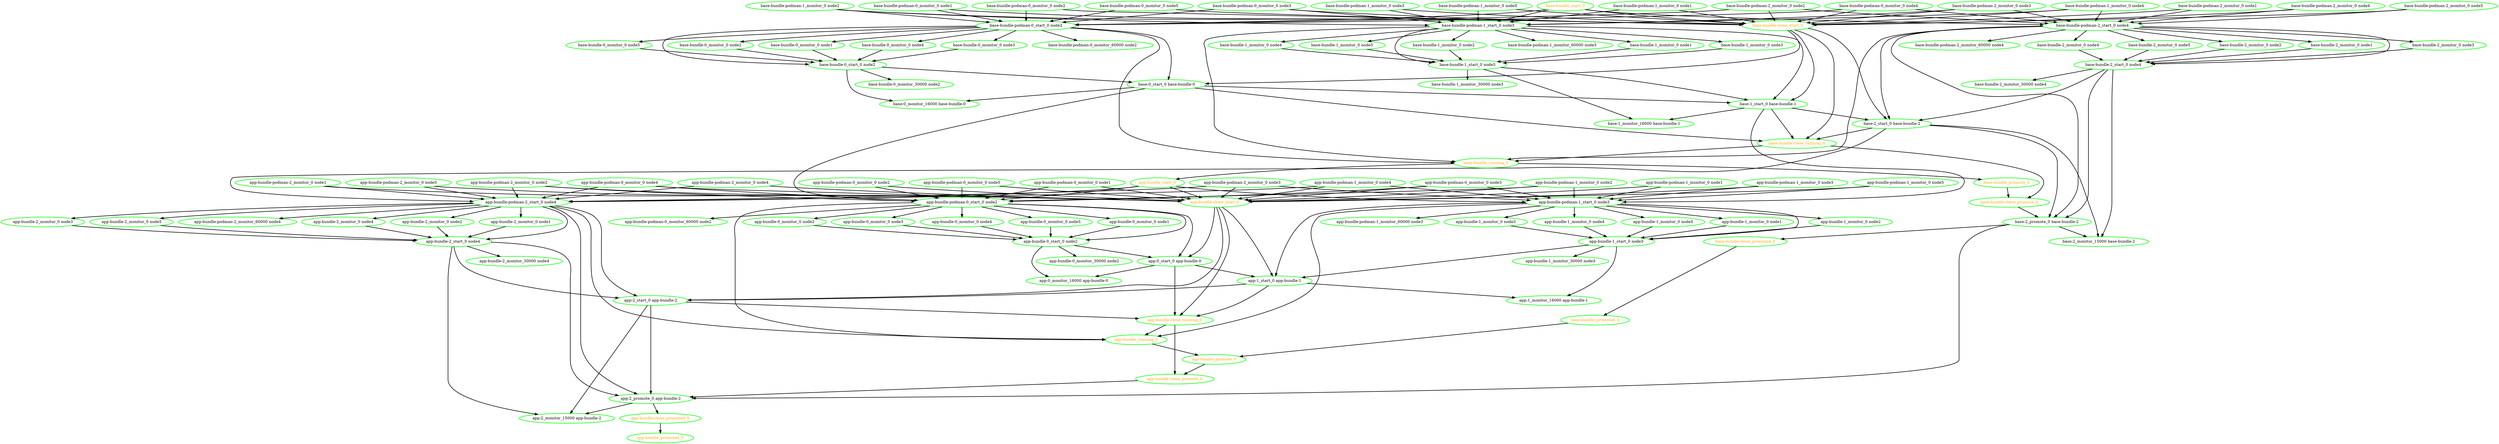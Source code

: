  digraph "g" {
"app-bundle-0_monitor_0 node1" -> "app-bundle-0_start_0 node2" [ style = bold]
"app-bundle-0_monitor_0 node1" [ style=bold color="green" fontcolor="black"]
"app-bundle-0_monitor_0 node2" -> "app-bundle-0_start_0 node2" [ style = bold]
"app-bundle-0_monitor_0 node2" [ style=bold color="green" fontcolor="black"]
"app-bundle-0_monitor_0 node3" -> "app-bundle-0_start_0 node2" [ style = bold]
"app-bundle-0_monitor_0 node3" [ style=bold color="green" fontcolor="black"]
"app-bundle-0_monitor_0 node4" -> "app-bundle-0_start_0 node2" [ style = bold]
"app-bundle-0_monitor_0 node4" [ style=bold color="green" fontcolor="black"]
"app-bundle-0_monitor_0 node5" -> "app-bundle-0_start_0 node2" [ style = bold]
"app-bundle-0_monitor_0 node5" [ style=bold color="green" fontcolor="black"]
"app-bundle-0_monitor_30000 node2" [ style=bold color="green" fontcolor="black"]
"app-bundle-0_start_0 node2" -> "app-bundle-0_monitor_30000 node2" [ style = bold]
"app-bundle-0_start_0 node2" -> "app:0_monitor_16000 app-bundle-0" [ style = bold]
"app-bundle-0_start_0 node2" -> "app:0_start_0 app-bundle-0" [ style = bold]
"app-bundle-0_start_0 node2" [ style=bold color="green" fontcolor="black"]
"app-bundle-1_monitor_0 node1" -> "app-bundle-1_start_0 node3" [ style = bold]
"app-bundle-1_monitor_0 node1" [ style=bold color="green" fontcolor="black"]
"app-bundle-1_monitor_0 node2" -> "app-bundle-1_start_0 node3" [ style = bold]
"app-bundle-1_monitor_0 node2" [ style=bold color="green" fontcolor="black"]
"app-bundle-1_monitor_0 node3" -> "app-bundle-1_start_0 node3" [ style = bold]
"app-bundle-1_monitor_0 node3" [ style=bold color="green" fontcolor="black"]
"app-bundle-1_monitor_0 node4" -> "app-bundle-1_start_0 node3" [ style = bold]
"app-bundle-1_monitor_0 node4" [ style=bold color="green" fontcolor="black"]
"app-bundle-1_monitor_0 node5" -> "app-bundle-1_start_0 node3" [ style = bold]
"app-bundle-1_monitor_0 node5" [ style=bold color="green" fontcolor="black"]
"app-bundle-1_monitor_30000 node3" [ style=bold color="green" fontcolor="black"]
"app-bundle-1_start_0 node3" -> "app-bundle-1_monitor_30000 node3" [ style = bold]
"app-bundle-1_start_0 node3" -> "app:1_monitor_16000 app-bundle-1" [ style = bold]
"app-bundle-1_start_0 node3" -> "app:1_start_0 app-bundle-1" [ style = bold]
"app-bundle-1_start_0 node3" [ style=bold color="green" fontcolor="black"]
"app-bundle-2_monitor_0 node1" -> "app-bundle-2_start_0 node4" [ style = bold]
"app-bundle-2_monitor_0 node1" [ style=bold color="green" fontcolor="black"]
"app-bundle-2_monitor_0 node2" -> "app-bundle-2_start_0 node4" [ style = bold]
"app-bundle-2_monitor_0 node2" [ style=bold color="green" fontcolor="black"]
"app-bundle-2_monitor_0 node3" -> "app-bundle-2_start_0 node4" [ style = bold]
"app-bundle-2_monitor_0 node3" [ style=bold color="green" fontcolor="black"]
"app-bundle-2_monitor_0 node4" -> "app-bundle-2_start_0 node4" [ style = bold]
"app-bundle-2_monitor_0 node4" [ style=bold color="green" fontcolor="black"]
"app-bundle-2_monitor_0 node5" -> "app-bundle-2_start_0 node4" [ style = bold]
"app-bundle-2_monitor_0 node5" [ style=bold color="green" fontcolor="black"]
"app-bundle-2_monitor_30000 node4" [ style=bold color="green" fontcolor="black"]
"app-bundle-2_start_0 node4" -> "app-bundle-2_monitor_30000 node4" [ style = bold]
"app-bundle-2_start_0 node4" -> "app:2_monitor_15000 app-bundle-2" [ style = bold]
"app-bundle-2_start_0 node4" -> "app:2_promote_0 app-bundle-2" [ style = bold]
"app-bundle-2_start_0 node4" -> "app:2_start_0 app-bundle-2" [ style = bold]
"app-bundle-2_start_0 node4" [ style=bold color="green" fontcolor="black"]
"app-bundle-clone_promote_0" -> "app:2_promote_0 app-bundle-2" [ style = bold]
"app-bundle-clone_promote_0" [ style=bold color="green" fontcolor="orange"]
"app-bundle-clone_promoted_0" -> "app-bundle_promoted_0" [ style = bold]
"app-bundle-clone_promoted_0" [ style=bold color="green" fontcolor="orange"]
"app-bundle-clone_running_0" -> "app-bundle-clone_promote_0" [ style = bold]
"app-bundle-clone_running_0" -> "app-bundle_running_0" [ style = bold]
"app-bundle-clone_running_0" [ style=bold color="green" fontcolor="orange"]
"app-bundle-clone_start_0" -> "app-bundle-clone_running_0" [ style = bold]
"app-bundle-clone_start_0" -> "app:0_start_0 app-bundle-0" [ style = bold]
"app-bundle-clone_start_0" -> "app:1_start_0 app-bundle-1" [ style = bold]
"app-bundle-clone_start_0" -> "app:2_start_0 app-bundle-2" [ style = bold]
"app-bundle-clone_start_0" [ style=bold color="green" fontcolor="orange"]
"app-bundle-podman-0_monitor_0 node1" -> "app-bundle-clone_start_0" [ style = bold]
"app-bundle-podman-0_monitor_0 node1" -> "app-bundle-podman-0_start_0 node2" [ style = bold]
"app-bundle-podman-0_monitor_0 node1" [ style=bold color="green" fontcolor="black"]
"app-bundle-podman-0_monitor_0 node2" -> "app-bundle-clone_start_0" [ style = bold]
"app-bundle-podman-0_monitor_0 node2" -> "app-bundle-podman-0_start_0 node2" [ style = bold]
"app-bundle-podman-0_monitor_0 node2" [ style=bold color="green" fontcolor="black"]
"app-bundle-podman-0_monitor_0 node3" -> "app-bundle-clone_start_0" [ style = bold]
"app-bundle-podman-0_monitor_0 node3" -> "app-bundle-podman-0_start_0 node2" [ style = bold]
"app-bundle-podman-0_monitor_0 node3" -> "app-bundle-podman-1_start_0 node3" [ style = bold]
"app-bundle-podman-0_monitor_0 node3" [ style=bold color="green" fontcolor="black"]
"app-bundle-podman-0_monitor_0 node4" -> "app-bundle-clone_start_0" [ style = bold]
"app-bundle-podman-0_monitor_0 node4" -> "app-bundle-podman-0_start_0 node2" [ style = bold]
"app-bundle-podman-0_monitor_0 node4" -> "app-bundle-podman-2_start_0 node4" [ style = bold]
"app-bundle-podman-0_monitor_0 node4" [ style=bold color="green" fontcolor="black"]
"app-bundle-podman-0_monitor_0 node5" -> "app-bundle-clone_start_0" [ style = bold]
"app-bundle-podman-0_monitor_0 node5" -> "app-bundle-podman-0_start_0 node2" [ style = bold]
"app-bundle-podman-0_monitor_0 node5" [ style=bold color="green" fontcolor="black"]
"app-bundle-podman-0_monitor_60000 node2" [ style=bold color="green" fontcolor="black"]
"app-bundle-podman-0_start_0 node2" -> "app-bundle-0_monitor_0 node1" [ style = bold]
"app-bundle-podman-0_start_0 node2" -> "app-bundle-0_monitor_0 node2" [ style = bold]
"app-bundle-podman-0_start_0 node2" -> "app-bundle-0_monitor_0 node3" [ style = bold]
"app-bundle-podman-0_start_0 node2" -> "app-bundle-0_monitor_0 node4" [ style = bold]
"app-bundle-podman-0_start_0 node2" -> "app-bundle-0_monitor_0 node5" [ style = bold]
"app-bundle-podman-0_start_0 node2" -> "app-bundle-0_start_0 node2" [ style = bold]
"app-bundle-podman-0_start_0 node2" -> "app-bundle-podman-0_monitor_60000 node2" [ style = bold]
"app-bundle-podman-0_start_0 node2" -> "app-bundle_running_0" [ style = bold]
"app-bundle-podman-0_start_0 node2" -> "app:0_start_0 app-bundle-0" [ style = bold]
"app-bundle-podman-0_start_0 node2" [ style=bold color="green" fontcolor="black"]
"app-bundle-podman-1_monitor_0 node1" -> "app-bundle-clone_start_0" [ style = bold]
"app-bundle-podman-1_monitor_0 node1" -> "app-bundle-podman-1_start_0 node3" [ style = bold]
"app-bundle-podman-1_monitor_0 node1" [ style=bold color="green" fontcolor="black"]
"app-bundle-podman-1_monitor_0 node2" -> "app-bundle-clone_start_0" [ style = bold]
"app-bundle-podman-1_monitor_0 node2" -> "app-bundle-podman-0_start_0 node2" [ style = bold]
"app-bundle-podman-1_monitor_0 node2" -> "app-bundle-podman-1_start_0 node3" [ style = bold]
"app-bundle-podman-1_monitor_0 node2" [ style=bold color="green" fontcolor="black"]
"app-bundle-podman-1_monitor_0 node3" -> "app-bundle-clone_start_0" [ style = bold]
"app-bundle-podman-1_monitor_0 node3" -> "app-bundle-podman-1_start_0 node3" [ style = bold]
"app-bundle-podman-1_monitor_0 node3" [ style=bold color="green" fontcolor="black"]
"app-bundle-podman-1_monitor_0 node4" -> "app-bundle-clone_start_0" [ style = bold]
"app-bundle-podman-1_monitor_0 node4" -> "app-bundle-podman-1_start_0 node3" [ style = bold]
"app-bundle-podman-1_monitor_0 node4" -> "app-bundle-podman-2_start_0 node4" [ style = bold]
"app-bundle-podman-1_monitor_0 node4" [ style=bold color="green" fontcolor="black"]
"app-bundle-podman-1_monitor_0 node5" -> "app-bundle-clone_start_0" [ style = bold]
"app-bundle-podman-1_monitor_0 node5" -> "app-bundle-podman-1_start_0 node3" [ style = bold]
"app-bundle-podman-1_monitor_0 node5" [ style=bold color="green" fontcolor="black"]
"app-bundle-podman-1_monitor_60000 node3" [ style=bold color="green" fontcolor="black"]
"app-bundle-podman-1_start_0 node3" -> "app-bundle-1_monitor_0 node1" [ style = bold]
"app-bundle-podman-1_start_0 node3" -> "app-bundle-1_monitor_0 node2" [ style = bold]
"app-bundle-podman-1_start_0 node3" -> "app-bundle-1_monitor_0 node3" [ style = bold]
"app-bundle-podman-1_start_0 node3" -> "app-bundle-1_monitor_0 node4" [ style = bold]
"app-bundle-podman-1_start_0 node3" -> "app-bundle-1_monitor_0 node5" [ style = bold]
"app-bundle-podman-1_start_0 node3" -> "app-bundle-1_start_0 node3" [ style = bold]
"app-bundle-podman-1_start_0 node3" -> "app-bundle-podman-1_monitor_60000 node3" [ style = bold]
"app-bundle-podman-1_start_0 node3" -> "app-bundle_running_0" [ style = bold]
"app-bundle-podman-1_start_0 node3" -> "app:1_start_0 app-bundle-1" [ style = bold]
"app-bundle-podman-1_start_0 node3" [ style=bold color="green" fontcolor="black"]
"app-bundle-podman-2_monitor_0 node1" -> "app-bundle-clone_start_0" [ style = bold]
"app-bundle-podman-2_monitor_0 node1" -> "app-bundle-podman-2_start_0 node4" [ style = bold]
"app-bundle-podman-2_monitor_0 node1" [ style=bold color="green" fontcolor="black"]
"app-bundle-podman-2_monitor_0 node2" -> "app-bundle-clone_start_0" [ style = bold]
"app-bundle-podman-2_monitor_0 node2" -> "app-bundle-podman-0_start_0 node2" [ style = bold]
"app-bundle-podman-2_monitor_0 node2" -> "app-bundle-podman-2_start_0 node4" [ style = bold]
"app-bundle-podman-2_monitor_0 node2" [ style=bold color="green" fontcolor="black"]
"app-bundle-podman-2_monitor_0 node3" -> "app-bundle-clone_start_0" [ style = bold]
"app-bundle-podman-2_monitor_0 node3" -> "app-bundle-podman-1_start_0 node3" [ style = bold]
"app-bundle-podman-2_monitor_0 node3" -> "app-bundle-podman-2_start_0 node4" [ style = bold]
"app-bundle-podman-2_monitor_0 node3" [ style=bold color="green" fontcolor="black"]
"app-bundle-podman-2_monitor_0 node4" -> "app-bundle-clone_start_0" [ style = bold]
"app-bundle-podman-2_monitor_0 node4" -> "app-bundle-podman-2_start_0 node4" [ style = bold]
"app-bundle-podman-2_monitor_0 node4" [ style=bold color="green" fontcolor="black"]
"app-bundle-podman-2_monitor_0 node5" -> "app-bundle-clone_start_0" [ style = bold]
"app-bundle-podman-2_monitor_0 node5" -> "app-bundle-podman-2_start_0 node4" [ style = bold]
"app-bundle-podman-2_monitor_0 node5" [ style=bold color="green" fontcolor="black"]
"app-bundle-podman-2_monitor_60000 node4" [ style=bold color="green" fontcolor="black"]
"app-bundle-podman-2_start_0 node4" -> "app-bundle-2_monitor_0 node1" [ style = bold]
"app-bundle-podman-2_start_0 node4" -> "app-bundle-2_monitor_0 node2" [ style = bold]
"app-bundle-podman-2_start_0 node4" -> "app-bundle-2_monitor_0 node3" [ style = bold]
"app-bundle-podman-2_start_0 node4" -> "app-bundle-2_monitor_0 node4" [ style = bold]
"app-bundle-podman-2_start_0 node4" -> "app-bundle-2_monitor_0 node5" [ style = bold]
"app-bundle-podman-2_start_0 node4" -> "app-bundle-2_start_0 node4" [ style = bold]
"app-bundle-podman-2_start_0 node4" -> "app-bundle-podman-2_monitor_60000 node4" [ style = bold]
"app-bundle-podman-2_start_0 node4" -> "app-bundle_running_0" [ style = bold]
"app-bundle-podman-2_start_0 node4" -> "app:2_promote_0 app-bundle-2" [ style = bold]
"app-bundle-podman-2_start_0 node4" -> "app:2_start_0 app-bundle-2" [ style = bold]
"app-bundle-podman-2_start_0 node4" [ style=bold color="green" fontcolor="black"]
"app-bundle_promote_0" -> "app-bundle-clone_promote_0" [ style = bold]
"app-bundle_promote_0" [ style=bold color="green" fontcolor="orange"]
"app-bundle_promoted_0" [ style=bold color="green" fontcolor="orange"]
"app-bundle_running_0" -> "app-bundle_promote_0" [ style = bold]
"app-bundle_running_0" [ style=bold color="green" fontcolor="orange"]
"app-bundle_start_0" -> "app-bundle-clone_start_0" [ style = bold]
"app-bundle_start_0" -> "app-bundle-podman-0_start_0 node2" [ style = bold]
"app-bundle_start_0" -> "app-bundle-podman-1_start_0 node3" [ style = bold]
"app-bundle_start_0" -> "app-bundle-podman-2_start_0 node4" [ style = bold]
"app-bundle_start_0" [ style=bold color="green" fontcolor="orange"]
"app:0_monitor_16000 app-bundle-0" [ style=bold color="green" fontcolor="black"]
"app:0_start_0 app-bundle-0" -> "app-bundle-clone_running_0" [ style = bold]
"app:0_start_0 app-bundle-0" -> "app:0_monitor_16000 app-bundle-0" [ style = bold]
"app:0_start_0 app-bundle-0" -> "app:1_start_0 app-bundle-1" [ style = bold]
"app:0_start_0 app-bundle-0" [ style=bold color="green" fontcolor="black"]
"app:1_monitor_16000 app-bundle-1" [ style=bold color="green" fontcolor="black"]
"app:1_start_0 app-bundle-1" -> "app-bundle-clone_running_0" [ style = bold]
"app:1_start_0 app-bundle-1" -> "app:1_monitor_16000 app-bundle-1" [ style = bold]
"app:1_start_0 app-bundle-1" -> "app:2_start_0 app-bundle-2" [ style = bold]
"app:1_start_0 app-bundle-1" [ style=bold color="green" fontcolor="black"]
"app:2_monitor_15000 app-bundle-2" [ style=bold color="green" fontcolor="black"]
"app:2_promote_0 app-bundle-2" -> "app-bundle-clone_promoted_0" [ style = bold]
"app:2_promote_0 app-bundle-2" -> "app:2_monitor_15000 app-bundle-2" [ style = bold]
"app:2_promote_0 app-bundle-2" [ style=bold color="green" fontcolor="black"]
"app:2_start_0 app-bundle-2" -> "app-bundle-clone_running_0" [ style = bold]
"app:2_start_0 app-bundle-2" -> "app:2_monitor_15000 app-bundle-2" [ style = bold]
"app:2_start_0 app-bundle-2" -> "app:2_promote_0 app-bundle-2" [ style = bold]
"app:2_start_0 app-bundle-2" [ style=bold color="green" fontcolor="black"]
"base-bundle-0_monitor_0 node1" -> "base-bundle-0_start_0 node2" [ style = bold]
"base-bundle-0_monitor_0 node1" [ style=bold color="green" fontcolor="black"]
"base-bundle-0_monitor_0 node2" -> "base-bundle-0_start_0 node2" [ style = bold]
"base-bundle-0_monitor_0 node2" [ style=bold color="green" fontcolor="black"]
"base-bundle-0_monitor_0 node3" -> "base-bundle-0_start_0 node2" [ style = bold]
"base-bundle-0_monitor_0 node3" [ style=bold color="green" fontcolor="black"]
"base-bundle-0_monitor_0 node4" -> "base-bundle-0_start_0 node2" [ style = bold]
"base-bundle-0_monitor_0 node4" [ style=bold color="green" fontcolor="black"]
"base-bundle-0_monitor_0 node5" -> "base-bundle-0_start_0 node2" [ style = bold]
"base-bundle-0_monitor_0 node5" [ style=bold color="green" fontcolor="black"]
"base-bundle-0_monitor_30000 node2" [ style=bold color="green" fontcolor="black"]
"base-bundle-0_start_0 node2" -> "base-bundle-0_monitor_30000 node2" [ style = bold]
"base-bundle-0_start_0 node2" -> "base:0_monitor_16000 base-bundle-0" [ style = bold]
"base-bundle-0_start_0 node2" -> "base:0_start_0 base-bundle-0" [ style = bold]
"base-bundle-0_start_0 node2" [ style=bold color="green" fontcolor="black"]
"base-bundle-1_monitor_0 node1" -> "base-bundle-1_start_0 node3" [ style = bold]
"base-bundle-1_monitor_0 node1" [ style=bold color="green" fontcolor="black"]
"base-bundle-1_monitor_0 node2" -> "base-bundle-1_start_0 node3" [ style = bold]
"base-bundle-1_monitor_0 node2" [ style=bold color="green" fontcolor="black"]
"base-bundle-1_monitor_0 node3" -> "base-bundle-1_start_0 node3" [ style = bold]
"base-bundle-1_monitor_0 node3" [ style=bold color="green" fontcolor="black"]
"base-bundle-1_monitor_0 node4" -> "base-bundle-1_start_0 node3" [ style = bold]
"base-bundle-1_monitor_0 node4" [ style=bold color="green" fontcolor="black"]
"base-bundle-1_monitor_0 node5" -> "base-bundle-1_start_0 node3" [ style = bold]
"base-bundle-1_monitor_0 node5" [ style=bold color="green" fontcolor="black"]
"base-bundle-1_monitor_30000 node3" [ style=bold color="green" fontcolor="black"]
"base-bundle-1_start_0 node3" -> "base-bundle-1_monitor_30000 node3" [ style = bold]
"base-bundle-1_start_0 node3" -> "base:1_monitor_16000 base-bundle-1" [ style = bold]
"base-bundle-1_start_0 node3" -> "base:1_start_0 base-bundle-1" [ style = bold]
"base-bundle-1_start_0 node3" [ style=bold color="green" fontcolor="black"]
"base-bundle-2_monitor_0 node1" -> "base-bundle-2_start_0 node4" [ style = bold]
"base-bundle-2_monitor_0 node1" [ style=bold color="green" fontcolor="black"]
"base-bundle-2_monitor_0 node2" -> "base-bundle-2_start_0 node4" [ style = bold]
"base-bundle-2_monitor_0 node2" [ style=bold color="green" fontcolor="black"]
"base-bundle-2_monitor_0 node3" -> "base-bundle-2_start_0 node4" [ style = bold]
"base-bundle-2_monitor_0 node3" [ style=bold color="green" fontcolor="black"]
"base-bundle-2_monitor_0 node4" -> "base-bundle-2_start_0 node4" [ style = bold]
"base-bundle-2_monitor_0 node4" [ style=bold color="green" fontcolor="black"]
"base-bundle-2_monitor_0 node5" -> "base-bundle-2_start_0 node4" [ style = bold]
"base-bundle-2_monitor_0 node5" [ style=bold color="green" fontcolor="black"]
"base-bundle-2_monitor_30000 node4" [ style=bold color="green" fontcolor="black"]
"base-bundle-2_start_0 node4" -> "base-bundle-2_monitor_30000 node4" [ style = bold]
"base-bundle-2_start_0 node4" -> "base:2_monitor_15000 base-bundle-2" [ style = bold]
"base-bundle-2_start_0 node4" -> "base:2_promote_0 base-bundle-2" [ style = bold]
"base-bundle-2_start_0 node4" -> "base:2_start_0 base-bundle-2" [ style = bold]
"base-bundle-2_start_0 node4" [ style=bold color="green" fontcolor="black"]
"base-bundle-clone_promote_0" -> "base:2_promote_0 base-bundle-2" [ style = bold]
"base-bundle-clone_promote_0" [ style=bold color="green" fontcolor="orange"]
"base-bundle-clone_promoted_0" -> "base-bundle_promoted_0" [ style = bold]
"base-bundle-clone_promoted_0" [ style=bold color="green" fontcolor="orange"]
"base-bundle-clone_running_0" -> "base-bundle-clone_promote_0" [ style = bold]
"base-bundle-clone_running_0" -> "base-bundle_running_0" [ style = bold]
"base-bundle-clone_running_0" [ style=bold color="green" fontcolor="orange"]
"base-bundle-clone_start_0" -> "base-bundle-clone_running_0" [ style = bold]
"base-bundle-clone_start_0" -> "base:0_start_0 base-bundle-0" [ style = bold]
"base-bundle-clone_start_0" -> "base:1_start_0 base-bundle-1" [ style = bold]
"base-bundle-clone_start_0" -> "base:2_start_0 base-bundle-2" [ style = bold]
"base-bundle-clone_start_0" [ style=bold color="green" fontcolor="orange"]
"base-bundle-podman-0_monitor_0 node1" -> "base-bundle-clone_start_0" [ style = bold]
"base-bundle-podman-0_monitor_0 node1" -> "base-bundle-podman-0_start_0 node2" [ style = bold]
"base-bundle-podman-0_monitor_0 node1" [ style=bold color="green" fontcolor="black"]
"base-bundle-podman-0_monitor_0 node2" -> "base-bundle-clone_start_0" [ style = bold]
"base-bundle-podman-0_monitor_0 node2" -> "base-bundle-podman-0_start_0 node2" [ style = bold]
"base-bundle-podman-0_monitor_0 node2" [ style=bold color="green" fontcolor="black"]
"base-bundle-podman-0_monitor_0 node3" -> "base-bundle-clone_start_0" [ style = bold]
"base-bundle-podman-0_monitor_0 node3" -> "base-bundle-podman-0_start_0 node2" [ style = bold]
"base-bundle-podman-0_monitor_0 node3" -> "base-bundle-podman-1_start_0 node3" [ style = bold]
"base-bundle-podman-0_monitor_0 node3" [ style=bold color="green" fontcolor="black"]
"base-bundle-podman-0_monitor_0 node4" -> "base-bundle-clone_start_0" [ style = bold]
"base-bundle-podman-0_monitor_0 node4" -> "base-bundle-podman-0_start_0 node2" [ style = bold]
"base-bundle-podman-0_monitor_0 node4" -> "base-bundle-podman-2_start_0 node4" [ style = bold]
"base-bundle-podman-0_monitor_0 node4" [ style=bold color="green" fontcolor="black"]
"base-bundle-podman-0_monitor_0 node5" -> "base-bundle-clone_start_0" [ style = bold]
"base-bundle-podman-0_monitor_0 node5" -> "base-bundle-podman-0_start_0 node2" [ style = bold]
"base-bundle-podman-0_monitor_0 node5" [ style=bold color="green" fontcolor="black"]
"base-bundle-podman-0_monitor_60000 node2" [ style=bold color="green" fontcolor="black"]
"base-bundle-podman-0_start_0 node2" -> "base-bundle-0_monitor_0 node1" [ style = bold]
"base-bundle-podman-0_start_0 node2" -> "base-bundle-0_monitor_0 node2" [ style = bold]
"base-bundle-podman-0_start_0 node2" -> "base-bundle-0_monitor_0 node3" [ style = bold]
"base-bundle-podman-0_start_0 node2" -> "base-bundle-0_monitor_0 node4" [ style = bold]
"base-bundle-podman-0_start_0 node2" -> "base-bundle-0_monitor_0 node5" [ style = bold]
"base-bundle-podman-0_start_0 node2" -> "base-bundle-0_start_0 node2" [ style = bold]
"base-bundle-podman-0_start_0 node2" -> "base-bundle-podman-0_monitor_60000 node2" [ style = bold]
"base-bundle-podman-0_start_0 node2" -> "base-bundle_running_0" [ style = bold]
"base-bundle-podman-0_start_0 node2" -> "base:0_start_0 base-bundle-0" [ style = bold]
"base-bundle-podman-0_start_0 node2" [ style=bold color="green" fontcolor="black"]
"base-bundle-podman-1_monitor_0 node1" -> "base-bundle-clone_start_0" [ style = bold]
"base-bundle-podman-1_monitor_0 node1" -> "base-bundle-podman-1_start_0 node3" [ style = bold]
"base-bundle-podman-1_monitor_0 node1" [ style=bold color="green" fontcolor="black"]
"base-bundle-podman-1_monitor_0 node2" -> "base-bundle-clone_start_0" [ style = bold]
"base-bundle-podman-1_monitor_0 node2" -> "base-bundle-podman-0_start_0 node2" [ style = bold]
"base-bundle-podman-1_monitor_0 node2" -> "base-bundle-podman-1_start_0 node3" [ style = bold]
"base-bundle-podman-1_monitor_0 node2" [ style=bold color="green" fontcolor="black"]
"base-bundle-podman-1_monitor_0 node3" -> "base-bundle-clone_start_0" [ style = bold]
"base-bundle-podman-1_monitor_0 node3" -> "base-bundle-podman-1_start_0 node3" [ style = bold]
"base-bundle-podman-1_monitor_0 node3" [ style=bold color="green" fontcolor="black"]
"base-bundle-podman-1_monitor_0 node4" -> "base-bundle-clone_start_0" [ style = bold]
"base-bundle-podman-1_monitor_0 node4" -> "base-bundle-podman-1_start_0 node3" [ style = bold]
"base-bundle-podman-1_monitor_0 node4" -> "base-bundle-podman-2_start_0 node4" [ style = bold]
"base-bundle-podman-1_monitor_0 node4" [ style=bold color="green" fontcolor="black"]
"base-bundle-podman-1_monitor_0 node5" -> "base-bundle-clone_start_0" [ style = bold]
"base-bundle-podman-1_monitor_0 node5" -> "base-bundle-podman-1_start_0 node3" [ style = bold]
"base-bundle-podman-1_monitor_0 node5" [ style=bold color="green" fontcolor="black"]
"base-bundle-podman-1_monitor_60000 node3" [ style=bold color="green" fontcolor="black"]
"base-bundle-podman-1_start_0 node3" -> "base-bundle-1_monitor_0 node1" [ style = bold]
"base-bundle-podman-1_start_0 node3" -> "base-bundle-1_monitor_0 node2" [ style = bold]
"base-bundle-podman-1_start_0 node3" -> "base-bundle-1_monitor_0 node3" [ style = bold]
"base-bundle-podman-1_start_0 node3" -> "base-bundle-1_monitor_0 node4" [ style = bold]
"base-bundle-podman-1_start_0 node3" -> "base-bundle-1_monitor_0 node5" [ style = bold]
"base-bundle-podman-1_start_0 node3" -> "base-bundle-1_start_0 node3" [ style = bold]
"base-bundle-podman-1_start_0 node3" -> "base-bundle-podman-1_monitor_60000 node3" [ style = bold]
"base-bundle-podman-1_start_0 node3" -> "base-bundle_running_0" [ style = bold]
"base-bundle-podman-1_start_0 node3" -> "base:1_start_0 base-bundle-1" [ style = bold]
"base-bundle-podman-1_start_0 node3" [ style=bold color="green" fontcolor="black"]
"base-bundle-podman-2_monitor_0 node1" -> "base-bundle-clone_start_0" [ style = bold]
"base-bundle-podman-2_monitor_0 node1" -> "base-bundle-podman-2_start_0 node4" [ style = bold]
"base-bundle-podman-2_monitor_0 node1" [ style=bold color="green" fontcolor="black"]
"base-bundle-podman-2_monitor_0 node2" -> "base-bundle-clone_start_0" [ style = bold]
"base-bundle-podman-2_monitor_0 node2" -> "base-bundle-podman-0_start_0 node2" [ style = bold]
"base-bundle-podman-2_monitor_0 node2" -> "base-bundle-podman-2_start_0 node4" [ style = bold]
"base-bundle-podman-2_monitor_0 node2" [ style=bold color="green" fontcolor="black"]
"base-bundle-podman-2_monitor_0 node3" -> "base-bundle-clone_start_0" [ style = bold]
"base-bundle-podman-2_monitor_0 node3" -> "base-bundle-podman-1_start_0 node3" [ style = bold]
"base-bundle-podman-2_monitor_0 node3" -> "base-bundle-podman-2_start_0 node4" [ style = bold]
"base-bundle-podman-2_monitor_0 node3" [ style=bold color="green" fontcolor="black"]
"base-bundle-podman-2_monitor_0 node4" -> "base-bundle-clone_start_0" [ style = bold]
"base-bundle-podman-2_monitor_0 node4" -> "base-bundle-podman-2_start_0 node4" [ style = bold]
"base-bundle-podman-2_monitor_0 node4" [ style=bold color="green" fontcolor="black"]
"base-bundle-podman-2_monitor_0 node5" -> "base-bundle-clone_start_0" [ style = bold]
"base-bundle-podman-2_monitor_0 node5" -> "base-bundle-podman-2_start_0 node4" [ style = bold]
"base-bundle-podman-2_monitor_0 node5" [ style=bold color="green" fontcolor="black"]
"base-bundle-podman-2_monitor_60000 node4" [ style=bold color="green" fontcolor="black"]
"base-bundle-podman-2_start_0 node4" -> "base-bundle-2_monitor_0 node1" [ style = bold]
"base-bundle-podman-2_start_0 node4" -> "base-bundle-2_monitor_0 node2" [ style = bold]
"base-bundle-podman-2_start_0 node4" -> "base-bundle-2_monitor_0 node3" [ style = bold]
"base-bundle-podman-2_start_0 node4" -> "base-bundle-2_monitor_0 node4" [ style = bold]
"base-bundle-podman-2_start_0 node4" -> "base-bundle-2_monitor_0 node5" [ style = bold]
"base-bundle-podman-2_start_0 node4" -> "base-bundle-2_start_0 node4" [ style = bold]
"base-bundle-podman-2_start_0 node4" -> "base-bundle-podman-2_monitor_60000 node4" [ style = bold]
"base-bundle-podman-2_start_0 node4" -> "base-bundle_running_0" [ style = bold]
"base-bundle-podman-2_start_0 node4" -> "base:2_promote_0 base-bundle-2" [ style = bold]
"base-bundle-podman-2_start_0 node4" -> "base:2_start_0 base-bundle-2" [ style = bold]
"base-bundle-podman-2_start_0 node4" [ style=bold color="green" fontcolor="black"]
"base-bundle_promote_0" -> "base-bundle-clone_promote_0" [ style = bold]
"base-bundle_promote_0" [ style=bold color="green" fontcolor="orange"]
"base-bundle_promoted_0" -> "app-bundle_promote_0" [ style = bold]
"base-bundle_promoted_0" [ style=bold color="green" fontcolor="orange"]
"base-bundle_running_0" -> "app-bundle_start_0" [ style = bold]
"base-bundle_running_0" -> "base-bundle_promote_0" [ style = bold]
"base-bundle_running_0" [ style=bold color="green" fontcolor="orange"]
"base-bundle_start_0" -> "base-bundle-clone_start_0" [ style = bold]
"base-bundle_start_0" -> "base-bundle-podman-0_start_0 node2" [ style = bold]
"base-bundle_start_0" -> "base-bundle-podman-1_start_0 node3" [ style = bold]
"base-bundle_start_0" -> "base-bundle-podman-2_start_0 node4" [ style = bold]
"base-bundle_start_0" [ style=bold color="green" fontcolor="orange"]
"base:0_monitor_16000 base-bundle-0" [ style=bold color="green" fontcolor="black"]
"base:0_start_0 base-bundle-0" -> "app-bundle-podman-0_start_0 node2" [ style = bold]
"base:0_start_0 base-bundle-0" -> "base-bundle-clone_running_0" [ style = bold]
"base:0_start_0 base-bundle-0" -> "base:0_monitor_16000 base-bundle-0" [ style = bold]
"base:0_start_0 base-bundle-0" -> "base:1_start_0 base-bundle-1" [ style = bold]
"base:0_start_0 base-bundle-0" [ style=bold color="green" fontcolor="black"]
"base:1_monitor_16000 base-bundle-1" [ style=bold color="green" fontcolor="black"]
"base:1_start_0 base-bundle-1" -> "app-bundle-podman-1_start_0 node3" [ style = bold]
"base:1_start_0 base-bundle-1" -> "base-bundle-clone_running_0" [ style = bold]
"base:1_start_0 base-bundle-1" -> "base:1_monitor_16000 base-bundle-1" [ style = bold]
"base:1_start_0 base-bundle-1" -> "base:2_start_0 base-bundle-2" [ style = bold]
"base:1_start_0 base-bundle-1" [ style=bold color="green" fontcolor="black"]
"base:2_monitor_15000 base-bundle-2" [ style=bold color="green" fontcolor="black"]
"base:2_promote_0 base-bundle-2" -> "app:2_promote_0 app-bundle-2" [ style = bold]
"base:2_promote_0 base-bundle-2" -> "base-bundle-clone_promoted_0" [ style = bold]
"base:2_promote_0 base-bundle-2" -> "base:2_monitor_15000 base-bundle-2" [ style = bold]
"base:2_promote_0 base-bundle-2" [ style=bold color="green" fontcolor="black"]
"base:2_start_0 base-bundle-2" -> "app-bundle-podman-2_start_0 node4" [ style = bold]
"base:2_start_0 base-bundle-2" -> "base-bundle-clone_running_0" [ style = bold]
"base:2_start_0 base-bundle-2" -> "base:2_monitor_15000 base-bundle-2" [ style = bold]
"base:2_start_0 base-bundle-2" -> "base:2_promote_0 base-bundle-2" [ style = bold]
"base:2_start_0 base-bundle-2" [ style=bold color="green" fontcolor="black"]
}
